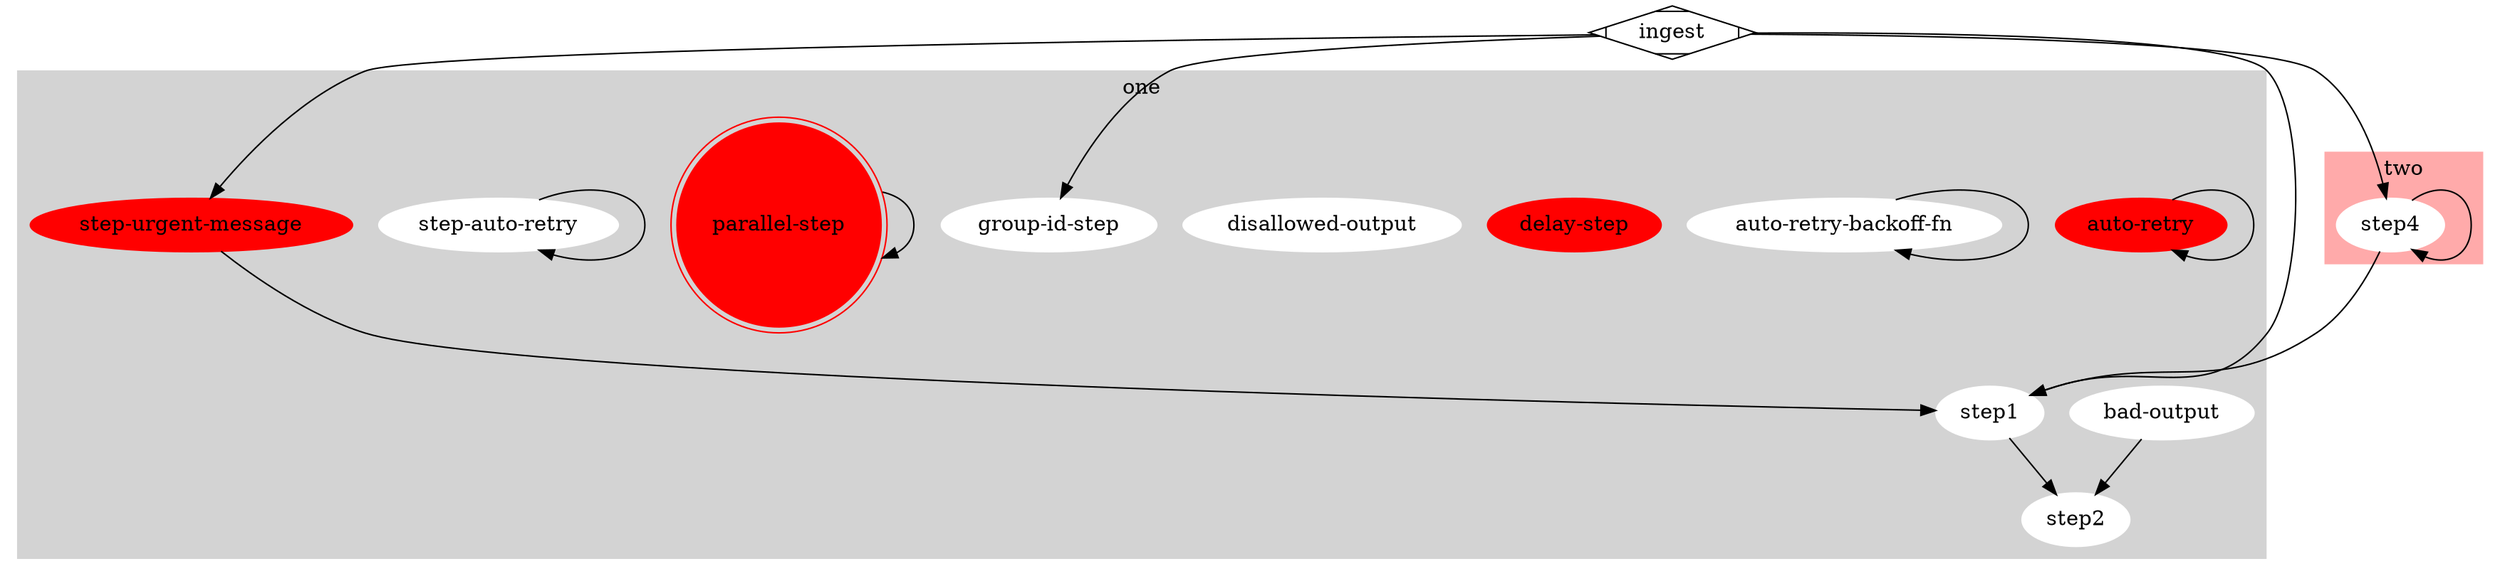 # Visualize at http://viz-js.com/
digraph G {
  subgraph cluster_0 {
    label="one";
    style=filled;
    color=lightgrey;
    node [label="node",style=filled,color=white];
    autoRetry [label="auto-retry",color=red];
    autoRetryBackoffFn [label="auto-retry-backoff-fn"];
    badOutput [label="bad-output"];
    delayStep [label="delay-step",color=red];
    disallowedOutput [label="disallowed-output"];
    groupIdStep [label="group-id-step"];
    parallelStep [label="parallel-step",color=red,shape=doublecircle];
    step1 [label="step1"];
    step2 [label="step2"];
    stepAutoRetry [label="step-auto-retry"];
    stepUrgentMessage [label="step-urgent-message",color=red];
  }
  subgraph cluster_1 {
    label="two";
    style=filled;
    color="#ffaaaa";
    node [label="node",style=filled,color=white];
    step4 [label="step4"];
  }
  
  _ingest [shape=Mdiamond,label=ingest];
  _ingest -> groupIdStep;
  _ingest -> step1;
  _ingest -> step4;
  _ingest -> stepUrgentMessage;
  
  autoRetry -> autoRetry;
  autoRetryBackoffFn -> autoRetryBackoffFn;
  badOutput -> step2;
  parallelStep -> parallelStep;
  step1 -> step2;
  step4 -> step1;
  step4 -> step4;
  stepAutoRetry -> stepAutoRetry;
  stepUrgentMessage -> step1;
}

